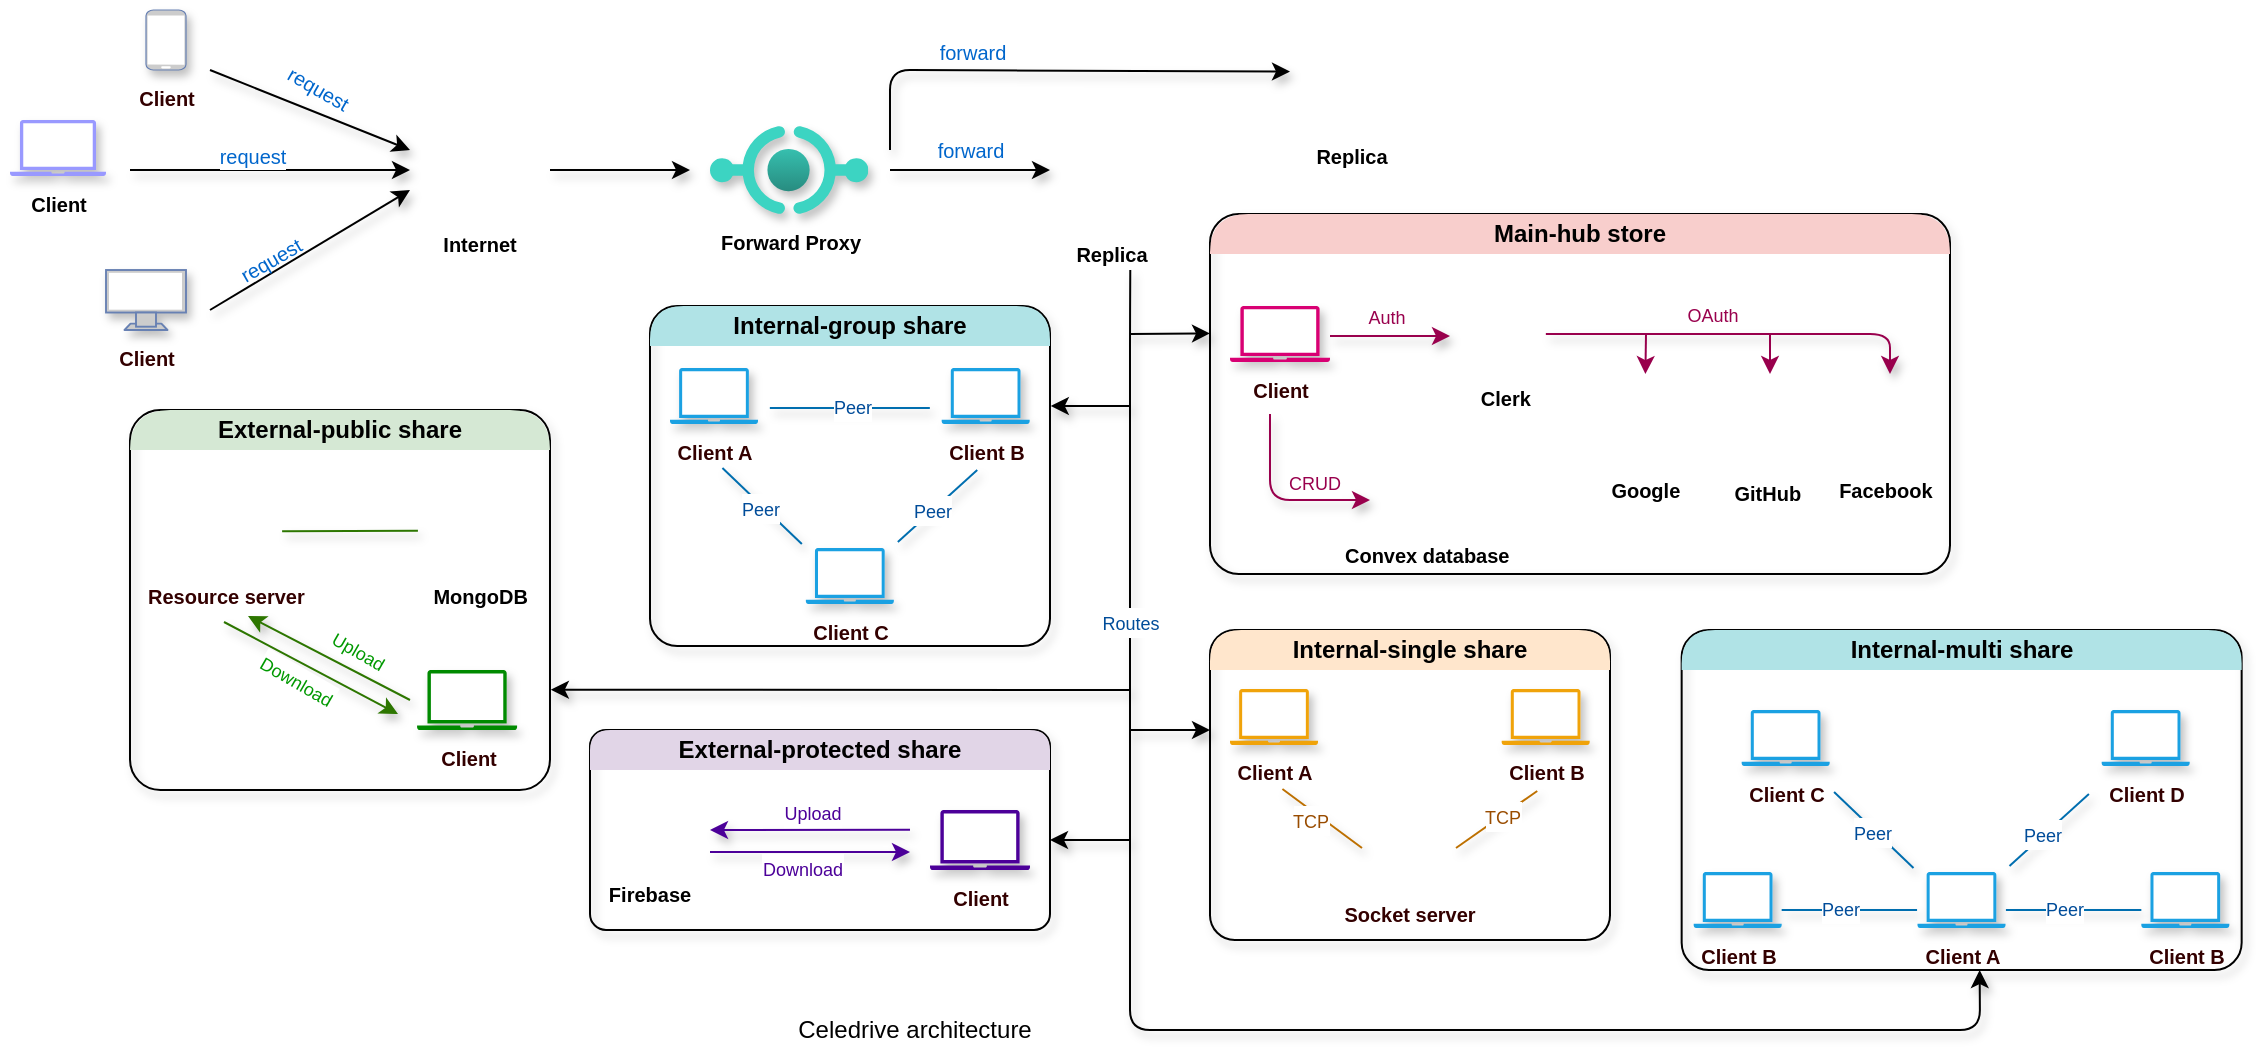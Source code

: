 <mxfile version="24.5.2" type="device">
  <diagram name="Page-1" id="r55egGYTYfPF11YwZ8IX">
    <mxGraphModel dx="1036" dy="912" grid="1" gridSize="10" guides="1" tooltips="1" connect="1" arrows="1" fold="1" page="1" pageScale="1" pageWidth="850" pageHeight="1100" math="0" shadow="0">
      <root>
        <mxCell id="0" />
        <mxCell id="1" parent="0" />
        <mxCell id="8J-j7O59oHdIaS3BFxA8-6" value="&lt;font color=&quot;#330000&quot; style=&quot;font-size: 10px;&quot;&gt;&lt;b&gt;Client&lt;/b&gt;&lt;/font&gt;" style="fontColor=#0066CC;verticalAlign=top;verticalLabelPosition=bottom;labelPosition=center;align=center;html=1;outlineConnect=0;fillColor=#CCCCCC;strokeColor=#6881B3;gradientColor=none;gradientDirection=north;strokeWidth=2;shape=mxgraph.networks.monitor;shadow=1;" parent="1" vertex="1">
          <mxGeometry x="88" y="650" width="40" height="30" as="geometry" />
        </mxCell>
        <mxCell id="8J-j7O59oHdIaS3BFxA8-7" value="" style="endArrow=classic;html=1;rounded=0;shadow=1;" parent="1" edge="1">
          <mxGeometry width="50" height="50" relative="1" as="geometry">
            <mxPoint x="100" y="600" as="sourcePoint" />
            <mxPoint x="240" y="600" as="targetPoint" />
          </mxGeometry>
        </mxCell>
        <mxCell id="8J-j7O59oHdIaS3BFxA8-24" value="&lt;font color=&quot;#0066cc&quot; style=&quot;font-size: 10px;&quot;&gt;request&lt;/font&gt;" style="edgeLabel;html=1;align=center;verticalAlign=middle;resizable=0;points=[];" parent="8J-j7O59oHdIaS3BFxA8-7" vertex="1" connectable="0">
          <mxGeometry x="-0.13" y="7" relative="1" as="geometry">
            <mxPoint as="offset" />
          </mxGeometry>
        </mxCell>
        <mxCell id="8J-j7O59oHdIaS3BFxA8-8" value="&lt;font color=&quot;#330000&quot; style=&quot;font-size: 10px;&quot;&gt;&lt;b&gt;Client&lt;/b&gt;&lt;/font&gt;" style="fontColor=#0066CC;verticalAlign=top;verticalLabelPosition=bottom;labelPosition=center;align=center;html=1;outlineConnect=0;fillColor=#CCCCCC;strokeColor=#6881B3;gradientColor=none;gradientDirection=north;strokeWidth=2;shape=mxgraph.networks.mobile;shadow=1;" parent="1" vertex="1">
          <mxGeometry x="108" y="520" width="20" height="30" as="geometry" />
        </mxCell>
        <mxCell id="8J-j7O59oHdIaS3BFxA8-9" value="" style="endArrow=classic;html=1;rounded=0;shadow=1;" parent="1" edge="1">
          <mxGeometry width="50" height="50" relative="1" as="geometry">
            <mxPoint x="140" y="550" as="sourcePoint" />
            <mxPoint x="240" y="590" as="targetPoint" />
          </mxGeometry>
        </mxCell>
        <mxCell id="8J-j7O59oHdIaS3BFxA8-22" value="&lt;font color=&quot;#0066cc&quot; style=&quot;font-size: 10px;&quot;&gt;request&lt;/font&gt;" style="edgeLabel;html=1;align=center;verticalAlign=middle;resizable=0;points=[];rotation=30;" parent="8J-j7O59oHdIaS3BFxA8-9" vertex="1" connectable="0">
          <mxGeometry x="0.018" y="5" relative="1" as="geometry">
            <mxPoint x="1" y="-7" as="offset" />
          </mxGeometry>
        </mxCell>
        <mxCell id="8J-j7O59oHdIaS3BFxA8-10" value="" style="endArrow=classic;html=1;rounded=0;shadow=1;" parent="1" edge="1">
          <mxGeometry width="50" height="50" relative="1" as="geometry">
            <mxPoint x="140" y="670" as="sourcePoint" />
            <mxPoint x="240" y="610" as="targetPoint" />
          </mxGeometry>
        </mxCell>
        <mxCell id="8J-j7O59oHdIaS3BFxA8-13" value="Internet" style="shape=image;verticalLabelPosition=bottom;labelBackgroundColor=default;verticalAlign=top;aspect=fixed;imageAspect=0;image=https://www.pngkey.com/png/full/450-4500237_internet-icon-world-wide-web-logo-png.png;fontSize=10;fontStyle=1;shadow=1;" parent="1" vertex="1">
          <mxGeometry x="250" y="575" width="50" height="50" as="geometry" />
        </mxCell>
        <mxCell id="8J-j7O59oHdIaS3BFxA8-14" value="" style="endArrow=classic;html=1;rounded=0;shadow=1;" parent="1" edge="1">
          <mxGeometry width="50" height="50" relative="1" as="geometry">
            <mxPoint x="480" y="600" as="sourcePoint" />
            <mxPoint x="560" y="600" as="targetPoint" />
          </mxGeometry>
        </mxCell>
        <mxCell id="8J-j7O59oHdIaS3BFxA8-15" value="" style="endArrow=classic;html=1;rounded=1;shadow=1;entryX=0;entryY=1;entryDx=0;entryDy=0;curved=0;" parent="1" edge="1">
          <mxGeometry width="50" height="50" relative="1" as="geometry">
            <mxPoint x="480" y="590" as="sourcePoint" />
            <mxPoint x="680" y="550.76" as="targetPoint" />
            <Array as="points">
              <mxPoint x="480" y="550" />
            </Array>
          </mxGeometry>
        </mxCell>
        <mxCell id="8J-j7O59oHdIaS3BFxA8-18" value="&lt;font color=&quot;#0066cc&quot; style=&quot;font-size: 10px;&quot;&gt;forward&lt;/font&gt;" style="edgeLabel;html=1;align=center;verticalAlign=middle;resizable=0;points=[];rotation=0;" parent="8J-j7O59oHdIaS3BFxA8-15" vertex="1" connectable="0">
          <mxGeometry x="-0.078" y="-8" relative="1" as="geometry">
            <mxPoint x="-30" y="-18" as="offset" />
          </mxGeometry>
        </mxCell>
        <mxCell id="8J-j7O59oHdIaS3BFxA8-16" value="&lt;font color=&quot;#0066cc&quot; style=&quot;font-size: 10px;&quot;&gt;forward&lt;/font&gt;" style="text;html=1;align=center;verticalAlign=middle;resizable=0;points=[];autosize=1;strokeColor=none;fillColor=none;rotation=0;shadow=1;" parent="1" vertex="1">
          <mxGeometry x="490" y="575" width="60" height="30" as="geometry" />
        </mxCell>
        <mxCell id="8J-j7O59oHdIaS3BFxA8-20" value="Replica" style="shape=image;verticalLabelPosition=bottom;labelBackgroundColor=default;verticalAlign=top;aspect=fixed;imageAspect=0;image=https://img.icons8.com/water-color/100/centralized-network.png;fontSize=10;fontStyle=1;shadow=1;" parent="1" vertex="1">
          <mxGeometry x="680" y="519" width="62" height="62" as="geometry" />
        </mxCell>
        <mxCell id="8J-j7O59oHdIaS3BFxA8-23" value="&lt;font color=&quot;#0066cc&quot; style=&quot;font-size: 10px;&quot;&gt;request&lt;/font&gt;" style="text;html=1;align=center;verticalAlign=middle;resizable=0;points=[];autosize=1;strokeColor=none;fillColor=none;rotation=-30;" parent="1" vertex="1">
          <mxGeometry x="140" y="630" width="60" height="30" as="geometry" />
        </mxCell>
        <mxCell id="8J-j7O59oHdIaS3BFxA8-25" value="&lt;font style=&quot;font-size: 10px;&quot;&gt;&lt;b&gt;Forward Proxy&lt;/b&gt;&lt;/font&gt;" style="image;aspect=fixed;html=1;points=[];align=center;fontSize=12;image=img/lib/azure2/other/API_Proxy.svg;clipPath=inset(0% 0% 0% 0%);shadow=1;" parent="1" vertex="1">
          <mxGeometry x="390" y="578" width="79.2" height="44" as="geometry" />
        </mxCell>
        <mxCell id="8J-j7O59oHdIaS3BFxA8-28" value="" style="endArrow=classic;html=1;rounded=0;shadow=1;" parent="1" edge="1">
          <mxGeometry width="50" height="50" relative="1" as="geometry">
            <mxPoint x="310" y="600" as="sourcePoint" />
            <mxPoint x="380" y="600" as="targetPoint" />
          </mxGeometry>
        </mxCell>
        <mxCell id="8J-j7O59oHdIaS3BFxA8-34" value="&lt;b&gt;&lt;font style=&quot;font-size: 10px;&quot;&gt;Client&lt;/font&gt;&lt;/b&gt;" style="sketch=0;pointerEvents=1;shadow=1;dashed=0;html=1;strokeColor=#9673a6;fillColor=#9999FF;labelPosition=center;verticalLabelPosition=bottom;verticalAlign=top;align=center;outlineConnect=0;shape=mxgraph.veeam2.laptop;rounded=1;fontFamily=Helvetica;fontSize=12;" parent="1" vertex="1">
          <mxGeometry x="40" y="575" width="48" height="28.0" as="geometry" />
        </mxCell>
        <mxCell id="8J-j7O59oHdIaS3BFxA8-55" value="Replica" style="shape=image;verticalLabelPosition=bottom;labelBackgroundColor=default;verticalAlign=top;aspect=fixed;imageAspect=0;image=https://img.icons8.com/water-color/100/centralized-network.png;fontSize=10;fontStyle=1;shadow=1;" parent="1" vertex="1">
          <mxGeometry x="560" y="568" width="62" height="62" as="geometry" />
        </mxCell>
        <mxCell id="8J-j7O59oHdIaS3BFxA8-96" value="" style="group;shadow=1;" parent="1" vertex="1" connectable="0">
          <mxGeometry x="100" y="700" width="220" height="210" as="geometry" />
        </mxCell>
        <mxCell id="8J-j7O59oHdIaS3BFxA8-97" value="" style="rounded=1;whiteSpace=wrap;html=1;strokeColor=default;align=center;verticalAlign=middle;fontFamily=Helvetica;fontSize=12;fontColor=default;fillColor=none;arcSize=8;shadow=1;" parent="8J-j7O59oHdIaS3BFxA8-96" vertex="1">
          <mxGeometry y="20" width="210" height="190" as="geometry" />
        </mxCell>
        <mxCell id="8J-j7O59oHdIaS3BFxA8-98" value="External-public share" style="swimlane;whiteSpace=wrap;html=1;rounded=1;dashed=1;strokeColor=none;align=center;verticalAlign=middle;fontFamily=Helvetica;fontSize=12;fillColor=#d5e8d4;arcSize=50;startSize=20;shadow=0;" parent="8J-j7O59oHdIaS3BFxA8-96" vertex="1">
          <mxGeometry y="20" width="210" height="40" as="geometry">
            <mxRectangle width="150" height="30" as="alternateBounds" />
          </mxGeometry>
        </mxCell>
        <mxCell id="8J-j7O59oHdIaS3BFxA8-100" value="Resource server" style="shape=image;verticalLabelPosition=bottom;labelBackgroundColor=default;verticalAlign=top;aspect=fixed;imageAspect=0;image=https://cdn.freebiesupply.com/logos/large/2x/nodejs-icon-logo-png-transparent.png;shadow=1;fontStyle=1;fontSize=10;fontColor=#330000;" parent="8J-j7O59oHdIaS3BFxA8-96" vertex="1">
          <mxGeometry x="29.998" y="60.96" width="36.375" height="40.042" as="geometry" />
        </mxCell>
        <mxCell id="8J-j7O59oHdIaS3BFxA8-120" value="MongoDB" style="shape=image;verticalLabelPosition=bottom;labelBackgroundColor=default;verticalAlign=top;aspect=fixed;imageAspect=0;image=https://logicabeans.com/wp-content/uploads/2022/08/MongoDB.png;shadow=1;fontStyle=1;fontSize=10;" parent="8J-j7O59oHdIaS3BFxA8-96" vertex="1">
          <mxGeometry x="157.08" y="60.48" width="36.46" height="40.52" as="geometry" />
        </mxCell>
        <mxCell id="8J-j7O59oHdIaS3BFxA8-102" value="" style="endArrow=none;html=1;rounded=0;fontFamily=Helvetica;fontSize=12;fontColor=default;fillColor=#60a917;strokeColor=#2D7600;shadow=1;startArrow=classic;startFill=1;" parent="8J-j7O59oHdIaS3BFxA8-96" edge="1">
          <mxGeometry width="50" height="50" relative="1" as="geometry">
            <mxPoint x="134" y="172" as="sourcePoint" />
            <mxPoint x="47" y="126" as="targetPoint" />
          </mxGeometry>
        </mxCell>
        <mxCell id="8J-j7O59oHdIaS3BFxA8-103" value="&lt;font color=&quot;#009900&quot; style=&quot;font-size: 9px;&quot;&gt;Download&lt;/font&gt;" style="edgeLabel;html=1;align=center;verticalAlign=middle;resizable=0;points=[];rounded=1;dashed=1;strokeColor=default;fontFamily=Helvetica;fontSize=12;fontColor=default;fillColor=none;rotation=30;" parent="8J-j7O59oHdIaS3BFxA8-102" vertex="1" connectable="0">
          <mxGeometry x="0.123" relative="1" as="geometry">
            <mxPoint x="-2" y="9" as="offset" />
          </mxGeometry>
        </mxCell>
        <mxCell id="8J-j7O59oHdIaS3BFxA8-101" value="&lt;font color=&quot;#330000&quot; style=&quot;font-size: 10px;&quot;&gt;&lt;b&gt;Client&lt;/b&gt;&lt;/font&gt;" style="sketch=0;pointerEvents=1;shadow=1;html=1;strokeColor=#005700;fillColor=#008a00;labelPosition=center;verticalLabelPosition=bottom;verticalAlign=top;align=center;outlineConnect=0;shape=mxgraph.veeam2.laptop;rounded=1;fontFamily=Helvetica;fontSize=12;fontColor=#ffffff;" parent="8J-j7O59oHdIaS3BFxA8-96" vertex="1">
          <mxGeometry x="143.54" y="150" width="50" height="30" as="geometry" />
        </mxCell>
        <mxCell id="8J-j7O59oHdIaS3BFxA8-123" value="" style="endArrow=classic;html=1;rounded=0;fontFamily=Helvetica;fontSize=12;fontColor=default;fillColor=#60a917;strokeColor=#2D7600;shadow=1;endFill=1;" parent="8J-j7O59oHdIaS3BFxA8-96" edge="1">
          <mxGeometry width="50" height="50" relative="1" as="geometry">
            <mxPoint x="140" y="165" as="sourcePoint" />
            <mxPoint x="59" y="123" as="targetPoint" />
          </mxGeometry>
        </mxCell>
        <mxCell id="8J-j7O59oHdIaS3BFxA8-125" value="&lt;font style=&quot;font-size: 9px;&quot; color=&quot;#009900&quot;&gt;Upload&lt;/font&gt;" style="edgeLabel;html=1;align=center;verticalAlign=middle;resizable=0;points=[];rounded=1;dashed=1;strokeColor=default;fontFamily=Helvetica;fontSize=12;fontColor=default;fillColor=none;rotation=30;" parent="8J-j7O59oHdIaS3BFxA8-123" vertex="1" connectable="0">
          <mxGeometry x="0.119" y="-5" relative="1" as="geometry">
            <mxPoint x="17" y="3" as="offset" />
          </mxGeometry>
        </mxCell>
        <mxCell id="8J-j7O59oHdIaS3BFxA8-104" value="" style="endArrow=none;html=1;rounded=0;fontFamily=Helvetica;fontSize=12;fontColor=default;fillColor=#60a917;strokeColor=#2D7600;shadow=1;" parent="8J-j7O59oHdIaS3BFxA8-96" edge="1">
          <mxGeometry width="50" height="50" relative="1" as="geometry">
            <mxPoint x="76.05" y="80.6" as="sourcePoint" />
            <mxPoint x="143.96" y="80.32" as="targetPoint" />
            <Array as="points" />
          </mxGeometry>
        </mxCell>
        <mxCell id="8J-j7O59oHdIaS3BFxA8-87" value="" style="rounded=1;whiteSpace=wrap;html=1;strokeColor=default;align=center;verticalAlign=middle;fontFamily=Helvetica;fontSize=12;fontColor=default;fillColor=none;arcSize=8;shadow=1;" parent="1" vertex="1">
          <mxGeometry x="640" y="622" width="370" height="180" as="geometry" />
        </mxCell>
        <mxCell id="8J-j7O59oHdIaS3BFxA8-88" value="Main-hub store" style="swimlane;whiteSpace=wrap;html=1;rounded=1;dashed=1;strokeColor=none;align=center;verticalAlign=middle;fontFamily=Helvetica;fontSize=12;fillColor=#f8cecc;arcSize=32;startSize=20;shadow=0;" parent="1" vertex="1">
          <mxGeometry x="640" y="622" width="370" height="40" as="geometry">
            <mxRectangle width="150" height="30" as="alternateBounds" />
          </mxGeometry>
        </mxCell>
        <mxCell id="8J-j7O59oHdIaS3BFxA8-89" value="&lt;font color=&quot;#330000&quot; style=&quot;font-size: 10px;&quot;&gt;&lt;b&gt;Client&lt;/b&gt;&lt;/font&gt;" style="sketch=0;pointerEvents=1;shadow=1;dashed=0;html=1;strokeColor=#A50040;fillColor=#d80073;labelPosition=center;verticalLabelPosition=bottom;verticalAlign=top;align=center;outlineConnect=0;shape=mxgraph.veeam2.laptop;rounded=1;fontFamily=Helvetica;fontSize=12;fontColor=#ffffff;" parent="1" vertex="1">
          <mxGeometry x="650" y="668" width="50" height="28" as="geometry" />
        </mxCell>
        <mxCell id="8J-j7O59oHdIaS3BFxA8-48" value="" style="rounded=1;whiteSpace=wrap;html=1;strokeColor=default;align=center;verticalAlign=middle;fontFamily=Helvetica;fontSize=12;fontColor=default;fillColor=none;arcSize=8;shadow=1;" parent="1" vertex="1">
          <mxGeometry x="360" y="668" width="200" height="170" as="geometry" />
        </mxCell>
        <mxCell id="8J-j7O59oHdIaS3BFxA8-49" value="Internal-group share" style="swimlane;whiteSpace=wrap;html=1;rounded=1;dashed=1;strokeColor=none;align=center;verticalAlign=middle;fontFamily=Helvetica;fontSize=12;fillColor=#b0e3e6;arcSize=28;startSize=20;shadow=0;" parent="1" vertex="1">
          <mxGeometry x="360" y="668" width="200" height="40" as="geometry" />
        </mxCell>
        <mxCell id="8J-j7O59oHdIaS3BFxA8-50" value="&lt;font color=&quot;#330000&quot; style=&quot;font-size: 10px;&quot;&gt;&lt;b&gt;Client A&lt;/b&gt;&lt;/font&gt;" style="sketch=0;pointerEvents=1;shadow=1;dashed=0;html=1;strokeColor=#006EAF;fillColor=#1ba1e2;labelPosition=center;verticalLabelPosition=bottom;verticalAlign=top;align=center;outlineConnect=0;shape=mxgraph.veeam2.laptop;rounded=1;fontFamily=Helvetica;fontSize=12;fontColor=#ffffff;" parent="1" vertex="1">
          <mxGeometry x="370" y="699" width="44" height="28.0" as="geometry" />
        </mxCell>
        <mxCell id="8J-j7O59oHdIaS3BFxA8-52" value="&lt;font color=&quot;#330000&quot; style=&quot;font-size: 10px;&quot;&gt;&lt;b style=&quot;&quot;&gt;Client B&lt;/b&gt;&lt;/font&gt;" style="sketch=0;pointerEvents=1;shadow=1;html=1;strokeColor=#006EAF;fillColor=#1ba1e2;labelPosition=center;verticalLabelPosition=bottom;verticalAlign=top;align=center;outlineConnect=0;shape=mxgraph.veeam2.laptop;rounded=1;fontFamily=Helvetica;fontSize=12;fontColor=#ffffff;" parent="1" vertex="1">
          <mxGeometry x="505.833" y="699" width="44" height="28.0" as="geometry" />
        </mxCell>
        <mxCell id="8J-j7O59oHdIaS3BFxA8-53" value="" style="endArrow=none;html=1;rounded=0;fontFamily=Helvetica;fontSize=12;fontColor=default;fillColor=#1ba1e2;strokeColor=#006EAF;shadow=1;" parent="1" edge="1">
          <mxGeometry width="50" height="50" relative="1" as="geometry">
            <mxPoint x="483.92" y="786" as="sourcePoint" />
            <mxPoint x="523.627" y="750" as="targetPoint" />
          </mxGeometry>
        </mxCell>
        <mxCell id="8J-j7O59oHdIaS3BFxA8-68" value="&lt;font color=&quot;#004c99&quot; style=&quot;font-size: 9px;&quot;&gt;Peer&lt;/font&gt;" style="edgeLabel;html=1;align=center;verticalAlign=middle;resizable=0;points=[];rounded=1;dashed=1;strokeColor=default;fontFamily=Helvetica;fontSize=12;fontColor=default;fillColor=none;" parent="8J-j7O59oHdIaS3BFxA8-53" vertex="1" connectable="0">
          <mxGeometry x="-0.137" y="1" relative="1" as="geometry">
            <mxPoint as="offset" />
          </mxGeometry>
        </mxCell>
        <mxCell id="8J-j7O59oHdIaS3BFxA8-54" value="" style="endArrow=none;html=1;rounded=0;fontFamily=Helvetica;fontSize=12;fontColor=default;fillColor=#1ba1e2;strokeColor=#006EAF;shadow=1;" parent="1" edge="1">
          <mxGeometry width="50" height="50" relative="1" as="geometry">
            <mxPoint x="435.92" y="787" as="sourcePoint" />
            <mxPoint x="396.21" y="749" as="targetPoint" />
          </mxGeometry>
        </mxCell>
        <mxCell id="8J-j7O59oHdIaS3BFxA8-67" value="&lt;font color=&quot;#004c99&quot; style=&quot;font-size: 9px;&quot;&gt;Peer&lt;/font&gt;" style="edgeLabel;html=1;align=center;verticalAlign=middle;resizable=0;points=[];rounded=1;dashed=1;strokeColor=default;fontFamily=Helvetica;fontSize=12;fontColor=default;fillColor=none;" parent="8J-j7O59oHdIaS3BFxA8-54" vertex="1" connectable="0">
          <mxGeometry x="0.023" y="1" relative="1" as="geometry">
            <mxPoint as="offset" />
          </mxGeometry>
        </mxCell>
        <mxCell id="8J-j7O59oHdIaS3BFxA8-61" value="&lt;font color=&quot;#330000&quot; style=&quot;font-size: 10px;&quot;&gt;&lt;b&gt;Client C&lt;/b&gt;&lt;/font&gt;" style="sketch=0;pointerEvents=1;shadow=1;dashed=0;html=1;strokeColor=#006EAF;fillColor=#1ba1e2;labelPosition=center;verticalLabelPosition=bottom;verticalAlign=top;align=center;outlineConnect=0;shape=mxgraph.veeam2.laptop;rounded=1;fontFamily=Helvetica;fontSize=12;fontColor=#ffffff;" parent="1" vertex="1">
          <mxGeometry x="437.92" y="789" width="44" height="28.0" as="geometry" />
        </mxCell>
        <mxCell id="8J-j7O59oHdIaS3BFxA8-62" value="" style="endArrow=none;html=1;rounded=0;fontFamily=Helvetica;fontSize=12;fontColor=default;fillColor=#1ba1e2;strokeColor=#006EAF;shadow=1;" parent="1" edge="1">
          <mxGeometry width="50" height="50" relative="1" as="geometry">
            <mxPoint x="499.92" y="719" as="sourcePoint" />
            <mxPoint x="419.92" y="719" as="targetPoint" />
          </mxGeometry>
        </mxCell>
        <mxCell id="8J-j7O59oHdIaS3BFxA8-69" value="" style="edgeLabel;html=1;align=center;verticalAlign=middle;resizable=0;points=[];rounded=1;dashed=1;strokeColor=default;fontFamily=Helvetica;fontSize=12;fontColor=default;fillColor=none;" parent="8J-j7O59oHdIaS3BFxA8-62" vertex="1" connectable="0">
          <mxGeometry x="-0.011" y="-1" relative="1" as="geometry">
            <mxPoint as="offset" />
          </mxGeometry>
        </mxCell>
        <mxCell id="8J-j7O59oHdIaS3BFxA8-70" value="&lt;font color=&quot;#004c99&quot; style=&quot;font-size: 9px;&quot;&gt;Peer&lt;/font&gt;" style="edgeLabel;html=1;align=center;verticalAlign=middle;resizable=0;points=[];rounded=1;dashed=1;strokeColor=default;fontFamily=Helvetica;fontSize=12;fontColor=default;fillColor=none;" parent="8J-j7O59oHdIaS3BFxA8-62" vertex="1" connectable="0">
          <mxGeometry x="-0.063" y="-1" relative="1" as="geometry">
            <mxPoint x="-2" as="offset" />
          </mxGeometry>
        </mxCell>
        <mxCell id="8J-j7O59oHdIaS3BFxA8-165" value="" style="edgeLabel;html=1;align=center;verticalAlign=middle;resizable=0;points=[];rounded=1;dashed=1;strokeColor=default;fontFamily=Helvetica;fontSize=12;fontColor=default;fillColor=none;" parent="8J-j7O59oHdIaS3BFxA8-62" vertex="1" connectable="0">
          <mxGeometry x="0.055" y="-1" relative="1" as="geometry">
            <mxPoint as="offset" />
          </mxGeometry>
        </mxCell>
        <mxCell id="8J-j7O59oHdIaS3BFxA8-139" value="" style="endArrow=classic;html=1;rounded=1;fontFamily=Helvetica;fontSize=12;fontColor=default;curved=0;shadow=1;entryX=0.5;entryY=1;entryDx=0;entryDy=0;" parent="1" edge="1">
          <mxGeometry width="50" height="50" relative="1" as="geometry">
            <mxPoint x="600.14" y="650" as="sourcePoint" />
            <mxPoint x="1024.83" y="1000" as="targetPoint" />
            <Array as="points">
              <mxPoint x="600" y="680" />
              <mxPoint x="600" y="1030" />
              <mxPoint x="1025" y="1030" />
            </Array>
          </mxGeometry>
        </mxCell>
        <mxCell id="8J-j7O59oHdIaS3BFxA8-142" value="&lt;font color=&quot;#004c99&quot; style=&quot;font-size: 9px;&quot;&gt;Routes&lt;/font&gt;" style="edgeLabel;html=1;align=center;verticalAlign=middle;resizable=0;points=[];rounded=1;dashed=1;strokeColor=default;fontFamily=Helvetica;fontSize=12;fontColor=default;fillColor=none;" parent="8J-j7O59oHdIaS3BFxA8-139" vertex="1" connectable="0">
          <mxGeometry x="-0.202" y="-5" relative="1" as="geometry">
            <mxPoint x="5" y="-157" as="offset" />
          </mxGeometry>
        </mxCell>
        <mxCell id="8J-j7O59oHdIaS3BFxA8-127" value="" style="rounded=1;whiteSpace=wrap;html=1;strokeColor=default;align=center;verticalAlign=middle;fontFamily=Helvetica;fontSize=12;fontColor=default;fillColor=none;arcSize=8;shadow=1;" parent="1" vertex="1">
          <mxGeometry x="330" y="880" width="230" height="100" as="geometry" />
        </mxCell>
        <mxCell id="8J-j7O59oHdIaS3BFxA8-128" value="External-protected share" style="swimlane;whiteSpace=wrap;html=1;rounded=1;dashed=1;strokeColor=none;align=center;verticalAlign=middle;fontFamily=Helvetica;fontSize=12;fillColor=#e1d5e7;arcSize=17;startSize=20;shadow=0;" parent="1" vertex="1">
          <mxGeometry x="330" y="880" width="230" height="40" as="geometry">
            <mxRectangle width="150" height="30" as="alternateBounds" />
          </mxGeometry>
        </mxCell>
        <mxCell id="8J-j7O59oHdIaS3BFxA8-131" value="" style="endArrow=classic;html=1;rounded=0;fontFamily=Helvetica;fontSize=12;fontColor=default;fillColor=#60a917;strokeColor=#4C0099;shadow=1;startArrow=none;startFill=0;endFill=1;" parent="1" edge="1">
          <mxGeometry width="50" height="50" relative="1" as="geometry">
            <mxPoint x="490" y="929.82" as="sourcePoint" />
            <mxPoint x="390" y="930" as="targetPoint" />
          </mxGeometry>
        </mxCell>
        <mxCell id="8J-j7O59oHdIaS3BFxA8-132" value="&lt;font color=&quot;#4c0099&quot; style=&quot;font-size: 9px;&quot;&gt;Upload&lt;/font&gt;" style="edgeLabel;html=1;align=center;verticalAlign=middle;resizable=0;points=[];rounded=1;dashed=1;strokeColor=default;fontFamily=Helvetica;fontSize=12;fontColor=default;fillColor=none;rotation=0;" parent="8J-j7O59oHdIaS3BFxA8-131" vertex="1" connectable="0">
          <mxGeometry x="0.123" relative="1" as="geometry">
            <mxPoint x="7" y="-9" as="offset" />
          </mxGeometry>
        </mxCell>
        <mxCell id="8J-j7O59oHdIaS3BFxA8-134" value="" style="endArrow=none;html=1;rounded=0;fontFamily=Helvetica;fontSize=12;fontColor=default;fillColor=#60a917;strokeColor=#4C0099;shadow=1;endFill=0;startArrow=classic;startFill=1;" parent="1" edge="1">
          <mxGeometry width="50" height="50" relative="1" as="geometry">
            <mxPoint x="490" y="941" as="sourcePoint" />
            <mxPoint x="390" y="941" as="targetPoint" />
          </mxGeometry>
        </mxCell>
        <mxCell id="8J-j7O59oHdIaS3BFxA8-135" value="&lt;font color=&quot;#4c0099&quot; style=&quot;font-size: 9px;&quot;&gt;Download&lt;/font&gt;" style="edgeLabel;html=1;align=center;verticalAlign=middle;resizable=0;points=[];rounded=1;dashed=1;strokeColor=default;fontFamily=Helvetica;fontSize=12;fontColor=default;fillColor=none;rotation=0;" parent="8J-j7O59oHdIaS3BFxA8-134" vertex="1" connectable="0">
          <mxGeometry x="0.119" y="-5" relative="1" as="geometry">
            <mxPoint x="2" y="13" as="offset" />
          </mxGeometry>
        </mxCell>
        <mxCell id="8J-j7O59oHdIaS3BFxA8-138" value="Firebase" style="shape=image;verticalLabelPosition=bottom;labelBackgroundColor=default;verticalAlign=top;aspect=fixed;imageAspect=0;image=https://assets-global.website-files.com/631ec5866e474e5b101f6a41/6596996b5c4dca1a76a21e8a_Firebase.png;fontStyle=1;fontSize=10;shadow=1;" parent="1" vertex="1">
          <mxGeometry x="340" y="910" width="40" height="40" as="geometry" />
        </mxCell>
        <mxCell id="8J-j7O59oHdIaS3BFxA8-130" value="&lt;font color=&quot;#330000&quot; style=&quot;font-size: 10px;&quot;&gt;&lt;b&gt;Client&lt;/b&gt;&lt;/font&gt;" style="sketch=0;pointerEvents=1;shadow=1;html=1;strokeColor=none;fillColor=#4C0099;labelPosition=center;verticalLabelPosition=bottom;verticalAlign=top;align=center;outlineConnect=0;shape=mxgraph.veeam2.laptop;rounded=1;fontFamily=Helvetica;fontSize=12;fontColor=#ffffff;" parent="1" vertex="1">
          <mxGeometry x="500" y="920" width="50" height="30" as="geometry" />
        </mxCell>
        <mxCell id="8J-j7O59oHdIaS3BFxA8-141" value="" style="endArrow=classic;html=1;rounded=0;fontFamily=Helvetica;fontSize=12;fontColor=default;shadow=1;entryX=1.002;entryY=0.736;entryDx=0;entryDy=0;entryPerimeter=0;" parent="1" edge="1" target="8J-j7O59oHdIaS3BFxA8-97">
          <mxGeometry width="50" height="50" relative="1" as="geometry">
            <mxPoint x="600" y="860" as="sourcePoint" />
            <mxPoint x="279" y="860" as="targetPoint" />
          </mxGeometry>
        </mxCell>
        <mxCell id="8J-j7O59oHdIaS3BFxA8-33" value="" style="rounded=1;whiteSpace=wrap;html=1;strokeColor=default;align=center;verticalAlign=middle;fontFamily=Helvetica;fontSize=12;fontColor=default;fillColor=none;arcSize=8;shadow=1;" parent="1" vertex="1">
          <mxGeometry x="640" y="830" width="200" height="155" as="geometry" />
        </mxCell>
        <mxCell id="8J-j7O59oHdIaS3BFxA8-43" value="Internal-single share" style="swimlane;whiteSpace=wrap;html=1;rounded=1;dashed=1;strokeColor=none;align=center;verticalAlign=middle;fontFamily=Helvetica;fontSize=12;fillColor=#ffe6cc;arcSize=26;startSize=20;shadow=0;" parent="1" vertex="1">
          <mxGeometry x="640" y="830" width="200" height="40" as="geometry">
            <mxRectangle width="150" height="30" as="alternateBounds" />
          </mxGeometry>
        </mxCell>
        <mxCell id="8J-j7O59oHdIaS3BFxA8-40" value="&lt;font color=&quot;#330000&quot; style=&quot;font-size: 10px;&quot;&gt;&lt;b&gt;Client A&lt;/b&gt;&lt;/font&gt;" style="sketch=0;pointerEvents=1;shadow=1;dashed=0;html=1;strokeColor=#BD7000;fillColor=#f0a30a;labelPosition=center;verticalLabelPosition=bottom;verticalAlign=top;align=center;outlineConnect=0;shape=mxgraph.veeam2.laptop;rounded=1;fontFamily=Helvetica;fontSize=12;fontColor=#000000;" parent="1" vertex="1">
          <mxGeometry x="650" y="859.48" width="44" height="28.0" as="geometry" />
        </mxCell>
        <mxCell id="8J-j7O59oHdIaS3BFxA8-42" value="Socket server" style="shape=image;verticalLabelPosition=bottom;labelBackgroundColor=default;verticalAlign=top;aspect=fixed;imageAspect=0;image=https://cdn.freebiesupply.com/logos/large/2x/nodejs-icon-logo-png-transparent.png;shadow=1;fontStyle=1;fontSize=10;fontColor=#330000;imageBackground=none;" parent="1" vertex="1">
          <mxGeometry x="721.808" y="920" width="36.375" height="40.042" as="geometry" />
        </mxCell>
        <mxCell id="8J-j7O59oHdIaS3BFxA8-39" value="&lt;font color=&quot;#330000&quot; style=&quot;font-size: 10px;&quot;&gt;&lt;b&gt;Client B&lt;/b&gt;&lt;/font&gt;" style="sketch=0;pointerEvents=1;shadow=1;html=1;strokeColor=#BD7000;fillColor=#f0a30a;labelPosition=center;verticalLabelPosition=bottom;verticalAlign=top;align=center;outlineConnect=0;shape=mxgraph.veeam2.laptop;rounded=1;fontFamily=Helvetica;fontSize=12;fontColor=#000000;" parent="1" vertex="1">
          <mxGeometry x="785.833" y="859.48" width="44" height="28.0" as="geometry" />
        </mxCell>
        <mxCell id="8J-j7O59oHdIaS3BFxA8-45" value="" style="endArrow=none;html=1;rounded=0;fontFamily=Helvetica;fontSize=12;fontColor=default;fillColor=#f0a30a;strokeColor=#BD7000;shadow=1;" parent="1" edge="1">
          <mxGeometry width="50" height="50" relative="1" as="geometry">
            <mxPoint x="763" y="939" as="sourcePoint" />
            <mxPoint x="803.627" y="910.48" as="targetPoint" />
          </mxGeometry>
        </mxCell>
        <mxCell id="8J-j7O59oHdIaS3BFxA8-63" value="&lt;font color=&quot;#994c00&quot; style=&quot;font-size: 9px;&quot;&gt;TCP&lt;/font&gt;" style="edgeLabel;html=1;align=center;verticalAlign=middle;resizable=0;points=[];rounded=1;dashed=1;strokeColor=default;fontFamily=Helvetica;fontSize=12;fontColor=default;fillColor=none;" parent="8J-j7O59oHdIaS3BFxA8-45" vertex="1" connectable="0">
          <mxGeometry x="0.123" relative="1" as="geometry">
            <mxPoint as="offset" />
          </mxGeometry>
        </mxCell>
        <mxCell id="8J-j7O59oHdIaS3BFxA8-46" value="" style="endArrow=none;html=1;rounded=0;fontFamily=Helvetica;fontSize=12;fontColor=default;fillColor=#f0a30a;strokeColor=#BD7000;shadow=1;" parent="1" edge="1">
          <mxGeometry width="50" height="50" relative="1" as="geometry">
            <mxPoint x="716" y="939" as="sourcePoint" />
            <mxPoint x="676.21" y="909.48" as="targetPoint" />
          </mxGeometry>
        </mxCell>
        <mxCell id="8J-j7O59oHdIaS3BFxA8-66" value="&lt;font color=&quot;#994c00&quot; style=&quot;font-size: 9px;&quot;&gt;TCP&lt;/font&gt;" style="edgeLabel;html=1;align=center;verticalAlign=middle;resizable=0;points=[];rounded=1;dashed=1;strokeColor=default;fontFamily=Helvetica;fontSize=12;fontColor=default;fillColor=none;" parent="8J-j7O59oHdIaS3BFxA8-46" vertex="1" connectable="0">
          <mxGeometry x="-0.115" y="-1" relative="1" as="geometry">
            <mxPoint x="-9" as="offset" />
          </mxGeometry>
        </mxCell>
        <mxCell id="8J-j7O59oHdIaS3BFxA8-144" value="Convex database" style="shape=image;verticalLabelPosition=bottom;labelBackgroundColor=default;verticalAlign=top;aspect=fixed;imageAspect=0;image=https://cdn.sanity.io/images/o0o2tn5x/production/285d09c87a0afb46b81044a49932f14539eb4778-400x400.png;fontStyle=1;fontSize=10;shadow=1;" parent="1" vertex="1">
          <mxGeometry x="729.32" y="742" width="38.6" height="38.6" as="geometry" />
        </mxCell>
        <mxCell id="8J-j7O59oHdIaS3BFxA8-149" value="" style="endArrow=classic;html=1;rounded=1;fontFamily=Helvetica;fontSize=12;fontColor=default;strokeColor=#99004D;curved=0;shadow=1;" parent="1" edge="1">
          <mxGeometry width="50" height="50" relative="1" as="geometry">
            <mxPoint x="700" y="683" as="sourcePoint" />
            <mxPoint x="760" y="683" as="targetPoint" />
            <Array as="points">
              <mxPoint x="700.11" y="683" />
            </Array>
          </mxGeometry>
        </mxCell>
        <mxCell id="8J-j7O59oHdIaS3BFxA8-150" value="&lt;font color=&quot;#99004d&quot; style=&quot;font-size: 9px;&quot;&gt;Auth&lt;/font&gt;" style="edgeLabel;html=1;align=center;verticalAlign=middle;resizable=0;points=[];rounded=1;dashed=1;strokeColor=default;fontFamily=Helvetica;fontSize=12;fontColor=default;fillColor=none;" parent="8J-j7O59oHdIaS3BFxA8-149" vertex="1" connectable="0">
          <mxGeometry x="-0.263" relative="1" as="geometry">
            <mxPoint x="6" y="-10" as="offset" />
          </mxGeometry>
        </mxCell>
        <mxCell id="8J-j7O59oHdIaS3BFxA8-151" value="Clerk" style="shape=image;verticalLabelPosition=bottom;labelBackgroundColor=default;verticalAlign=top;aspect=fixed;imageAspect=0;image=https://cdn.sanity.io/images/o0o2tn5x/production/2399b991025c365aafaa6fca85d91deac801e654-1046x1046.png;shadow=1;fontStyle=1;fontSize=10;" parent="1" vertex="1">
          <mxGeometry x="767.92" y="662" width="40" height="40" as="geometry" />
        </mxCell>
        <mxCell id="8J-j7O59oHdIaS3BFxA8-152" value="" style="endArrow=classic;html=1;rounded=1;fontFamily=Helvetica;fontSize=12;fontColor=default;strokeColor=#99004D;curved=0;shadow=1;" parent="1" edge="1">
          <mxGeometry width="50" height="50" relative="1" as="geometry">
            <mxPoint x="670" y="722" as="sourcePoint" />
            <mxPoint x="720" y="765" as="targetPoint" />
            <Array as="points">
              <mxPoint x="670" y="765" />
            </Array>
          </mxGeometry>
        </mxCell>
        <mxCell id="8J-j7O59oHdIaS3BFxA8-153" value="&lt;font color=&quot;#99004d&quot; style=&quot;font-size: 9px;&quot;&gt;CRUD&lt;/font&gt;" style="edgeLabel;html=1;align=center;verticalAlign=middle;resizable=0;points=[];rounded=1;dashed=1;strokeColor=default;fontFamily=Helvetica;fontSize=12;fontColor=default;fillColor=none;" parent="8J-j7O59oHdIaS3BFxA8-152" vertex="1" connectable="0">
          <mxGeometry x="0.393" y="-1" relative="1" as="geometry">
            <mxPoint y="-10" as="offset" />
          </mxGeometry>
        </mxCell>
        <mxCell id="8J-j7O59oHdIaS3BFxA8-154" value="" style="endArrow=classic;html=1;rounded=1;fontFamily=Helvetica;fontSize=12;fontColor=default;curved=0;strokeColor=#99004D;shadow=1;" parent="1" edge="1">
          <mxGeometry width="50" height="50" relative="1" as="geometry">
            <mxPoint x="807.92" y="682" as="sourcePoint" />
            <mxPoint x="980" y="702" as="targetPoint" />
            <Array as="points">
              <mxPoint x="980" y="682" />
            </Array>
          </mxGeometry>
        </mxCell>
        <mxCell id="8J-j7O59oHdIaS3BFxA8-155" value="&lt;font color=&quot;#99004d&quot; style=&quot;font-size: 9px;&quot;&gt;OAuth&lt;/font&gt;" style="edgeLabel;html=1;align=center;verticalAlign=middle;resizable=0;points=[];rounded=1;dashed=1;strokeColor=default;fontFamily=Helvetica;fontSize=12;fontColor=default;fillColor=none;" parent="8J-j7O59oHdIaS3BFxA8-154" vertex="1" connectable="0">
          <mxGeometry x="-0.174" relative="1" as="geometry">
            <mxPoint x="3" y="-10" as="offset" />
          </mxGeometry>
        </mxCell>
        <mxCell id="8J-j7O59oHdIaS3BFxA8-156" value="GitHub" style="shape=image;verticalLabelPosition=bottom;labelBackgroundColor=default;verticalAlign=top;aspect=fixed;imageAspect=0;image=https://pngimg.com/uploads/github/github_PNG40.png;clipPath=inset(5.33% 11.33% 13.33% 5.67%);shadow=1;fontSize=10;fontStyle=1" parent="1" vertex="1">
          <mxGeometry x="900" y="712.21" width="37.84" height="37.08" as="geometry" />
        </mxCell>
        <mxCell id="8J-j7O59oHdIaS3BFxA8-157" value="Google" style="shape=image;verticalLabelPosition=bottom;labelBackgroundColor=default;verticalAlign=top;aspect=fixed;imageAspect=0;image=https://static-00.iconduck.com/assets.00/google-icon-2048x2048-czn3g8x8.png;shadow=1;fontStyle=1;fontSize=10;" parent="1" vertex="1">
          <mxGeometry x="840" y="712" width="35.83" height="35.83" as="geometry" />
        </mxCell>
        <mxCell id="8J-j7O59oHdIaS3BFxA8-158" value="Facebook" style="shape=image;verticalLabelPosition=bottom;labelBackgroundColor=default;verticalAlign=top;aspect=fixed;imageAspect=0;image=https://1.bp.blogspot.com/-S8HTBQqmfcs/XN0ACIRD9PI/AAAAAAAAAlo/FLhccuLdMfIFLhocRjWqsr9cVGdTN_8sgCPcBGAYYCw/s1600/f_logo_RGB-Blue_1024.png;shadow=1;fontStyle=1;fontSize=10;" parent="1" vertex="1">
          <mxGeometry x="960" y="712" width="35.83" height="35.83" as="geometry" />
        </mxCell>
        <mxCell id="8J-j7O59oHdIaS3BFxA8-159" value="" style="endArrow=classic;html=1;rounded=0;fontFamily=Helvetica;fontSize=12;fontColor=default;strokeColor=#99004D;" parent="1" edge="1">
          <mxGeometry width="50" height="50" relative="1" as="geometry">
            <mxPoint x="920" y="682" as="sourcePoint" />
            <mxPoint x="920" y="702" as="targetPoint" />
          </mxGeometry>
        </mxCell>
        <mxCell id="8J-j7O59oHdIaS3BFxA8-160" value="" style="endArrow=classic;html=1;rounded=0;fontFamily=Helvetica;fontSize=12;fontColor=default;strokeColor=#99004D;" parent="1" edge="1">
          <mxGeometry width="50" height="50" relative="1" as="geometry">
            <mxPoint x="858" y="682" as="sourcePoint" />
            <mxPoint x="857.71" y="702" as="targetPoint" />
          </mxGeometry>
        </mxCell>
        <mxCell id="8J-j7O59oHdIaS3BFxA8-143" value="" style="endArrow=classic;html=1;rounded=0;fontFamily=Helvetica;fontSize=12;fontColor=default;shadow=1;entryX=1.002;entryY=0.294;entryDx=0;entryDy=0;entryPerimeter=0;" parent="1" target="8J-j7O59oHdIaS3BFxA8-48" edge="1">
          <mxGeometry width="50" height="50" relative="1" as="geometry">
            <mxPoint x="600" y="718" as="sourcePoint" />
            <mxPoint x="520" y="710" as="targetPoint" />
          </mxGeometry>
        </mxCell>
        <mxCell id="8J-j7O59oHdIaS3BFxA8-162" value="" style="endArrow=classic;html=1;rounded=0;fontFamily=Helvetica;fontSize=12;fontColor=default;shadow=1;" parent="1" edge="1">
          <mxGeometry width="50" height="50" relative="1" as="geometry">
            <mxPoint x="600" y="880" as="sourcePoint" />
            <mxPoint x="640" y="880" as="targetPoint" />
          </mxGeometry>
        </mxCell>
        <mxCell id="8J-j7O59oHdIaS3BFxA8-163" value="" style="endArrow=classic;html=1;rounded=0;fontFamily=Helvetica;fontSize=12;fontColor=default;shadow=1;" parent="1" edge="1">
          <mxGeometry width="50" height="50" relative="1" as="geometry">
            <mxPoint x="600" y="682" as="sourcePoint" />
            <mxPoint x="640" y="681.7" as="targetPoint" />
          </mxGeometry>
        </mxCell>
        <mxCell id="8J-j7O59oHdIaS3BFxA8-164" value="Celedrive architecture" style="text;html=1;align=center;verticalAlign=middle;whiteSpace=wrap;rounded=0;fontFamily=Helvetica;fontSize=12;fontColor=default;" parent="1" vertex="1">
          <mxGeometry x="400" y="1020" width="185" height="20" as="geometry" />
        </mxCell>
        <mxCell id="telqNoBoOGxRs4lCMXB8-1" value="" style="rounded=1;whiteSpace=wrap;html=1;strokeColor=default;align=center;verticalAlign=middle;fontFamily=Helvetica;fontSize=12;fontColor=default;fillColor=none;arcSize=8;shadow=1;" vertex="1" parent="1">
          <mxGeometry x="875.83" y="830" width="280" height="170" as="geometry" />
        </mxCell>
        <mxCell id="telqNoBoOGxRs4lCMXB8-2" value="Internal-multi share" style="swimlane;whiteSpace=wrap;html=1;rounded=1;dashed=1;strokeColor=none;align=center;verticalAlign=middle;fontFamily=Helvetica;fontSize=12;fillColor=#b0e3e6;arcSize=28;startSize=20;shadow=0;" vertex="1" parent="1">
          <mxGeometry x="875.83" y="830" width="280" height="40" as="geometry" />
        </mxCell>
        <mxCell id="telqNoBoOGxRs4lCMXB8-3" value="&lt;font color=&quot;#330000&quot; style=&quot;font-size: 10px;&quot;&gt;&lt;b&gt;Client C&lt;/b&gt;&lt;/font&gt;" style="sketch=0;pointerEvents=1;shadow=1;dashed=0;html=1;strokeColor=#006EAF;fillColor=#1ba1e2;labelPosition=center;verticalLabelPosition=bottom;verticalAlign=top;align=center;outlineConnect=0;shape=mxgraph.veeam2.laptop;rounded=1;fontFamily=Helvetica;fontSize=12;fontColor=#ffffff;" vertex="1" parent="1">
          <mxGeometry x="905.83" y="870" width="44" height="28.0" as="geometry" />
        </mxCell>
        <mxCell id="telqNoBoOGxRs4lCMXB8-4" value="&lt;font color=&quot;#330000&quot; style=&quot;font-size: 10px;&quot;&gt;&lt;b style=&quot;&quot;&gt;Client D&lt;/b&gt;&lt;/font&gt;" style="sketch=0;pointerEvents=1;shadow=1;html=1;strokeColor=#006EAF;fillColor=#1ba1e2;labelPosition=center;verticalLabelPosition=bottom;verticalAlign=top;align=center;outlineConnect=0;shape=mxgraph.veeam2.laptop;rounded=1;fontFamily=Helvetica;fontSize=12;fontColor=#ffffff;" vertex="1" parent="1">
          <mxGeometry x="1085.833" y="870" width="44" height="28.0" as="geometry" />
        </mxCell>
        <mxCell id="telqNoBoOGxRs4lCMXB8-5" value="" style="endArrow=none;html=1;rounded=0;fontFamily=Helvetica;fontSize=12;fontColor=default;fillColor=#1ba1e2;strokeColor=#006EAF;shadow=1;" edge="1" parent="1">
          <mxGeometry width="50" height="50" relative="1" as="geometry">
            <mxPoint x="1039.75" y="948" as="sourcePoint" />
            <mxPoint x="1079.457" y="912" as="targetPoint" />
          </mxGeometry>
        </mxCell>
        <mxCell id="telqNoBoOGxRs4lCMXB8-6" value="&lt;font color=&quot;#004c99&quot; style=&quot;font-size: 9px;&quot;&gt;Peer&lt;/font&gt;" style="edgeLabel;html=1;align=center;verticalAlign=middle;resizable=0;points=[];rounded=1;dashed=1;strokeColor=default;fontFamily=Helvetica;fontSize=12;fontColor=default;fillColor=none;" vertex="1" connectable="0" parent="telqNoBoOGxRs4lCMXB8-5">
          <mxGeometry x="-0.137" y="1" relative="1" as="geometry">
            <mxPoint as="offset" />
          </mxGeometry>
        </mxCell>
        <mxCell id="telqNoBoOGxRs4lCMXB8-7" value="" style="endArrow=none;html=1;rounded=0;fontFamily=Helvetica;fontSize=12;fontColor=default;fillColor=#1ba1e2;strokeColor=#006EAF;shadow=1;" edge="1" parent="1">
          <mxGeometry width="50" height="50" relative="1" as="geometry">
            <mxPoint x="991.75" y="949" as="sourcePoint" />
            <mxPoint x="952.04" y="911" as="targetPoint" />
          </mxGeometry>
        </mxCell>
        <mxCell id="telqNoBoOGxRs4lCMXB8-8" value="&lt;font color=&quot;#004c99&quot; style=&quot;font-size: 9px;&quot;&gt;Peer&lt;/font&gt;" style="edgeLabel;html=1;align=center;verticalAlign=middle;resizable=0;points=[];rounded=1;dashed=1;strokeColor=default;fontFamily=Helvetica;fontSize=12;fontColor=default;fillColor=none;" vertex="1" connectable="0" parent="telqNoBoOGxRs4lCMXB8-7">
          <mxGeometry x="0.023" y="1" relative="1" as="geometry">
            <mxPoint as="offset" />
          </mxGeometry>
        </mxCell>
        <mxCell id="telqNoBoOGxRs4lCMXB8-9" value="&lt;font color=&quot;#330000&quot; style=&quot;font-size: 10px;&quot;&gt;&lt;b&gt;Client A&lt;/b&gt;&lt;/font&gt;" style="sketch=0;pointerEvents=1;shadow=1;dashed=0;html=1;strokeColor=#006EAF;fillColor=#1ba1e2;labelPosition=center;verticalLabelPosition=bottom;verticalAlign=top;align=center;outlineConnect=0;shape=mxgraph.veeam2.laptop;rounded=1;fontFamily=Helvetica;fontSize=12;fontColor=#ffffff;" vertex="1" parent="1">
          <mxGeometry x="993.75" y="951" width="44" height="28.0" as="geometry" />
        </mxCell>
        <mxCell id="telqNoBoOGxRs4lCMXB8-15" value="&lt;font color=&quot;#330000&quot; style=&quot;font-size: 10px;&quot;&gt;&lt;b style=&quot;&quot;&gt;Client B&lt;/b&gt;&lt;/font&gt;" style="sketch=0;pointerEvents=1;shadow=1;html=1;strokeColor=#006EAF;fillColor=#1ba1e2;labelPosition=center;verticalLabelPosition=bottom;verticalAlign=top;align=center;outlineConnect=0;shape=mxgraph.veeam2.laptop;rounded=1;fontFamily=Helvetica;fontSize=12;fontColor=#ffffff;" vertex="1" parent="1">
          <mxGeometry x="881.833" y="951" width="44" height="28.0" as="geometry" />
        </mxCell>
        <mxCell id="telqNoBoOGxRs4lCMXB8-16" value="" style="endArrow=none;html=1;rounded=0;fontFamily=Helvetica;fontSize=12;fontColor=default;fillColor=#1ba1e2;strokeColor=#006EAF;shadow=1;" edge="1" parent="1">
          <mxGeometry width="50" height="50" relative="1" as="geometry">
            <mxPoint x="925.83" y="970" as="sourcePoint" />
            <mxPoint x="993.537" y="970" as="targetPoint" />
          </mxGeometry>
        </mxCell>
        <mxCell id="telqNoBoOGxRs4lCMXB8-17" value="&lt;font color=&quot;#004c99&quot; style=&quot;font-size: 9px;&quot;&gt;Peer&lt;/font&gt;" style="edgeLabel;html=1;align=center;verticalAlign=middle;resizable=0;points=[];rounded=1;dashed=1;strokeColor=default;fontFamily=Helvetica;fontSize=12;fontColor=default;fillColor=none;" vertex="1" connectable="0" parent="telqNoBoOGxRs4lCMXB8-16">
          <mxGeometry x="-0.137" y="1" relative="1" as="geometry">
            <mxPoint as="offset" />
          </mxGeometry>
        </mxCell>
        <mxCell id="telqNoBoOGxRs4lCMXB8-18" value="&lt;font color=&quot;#330000&quot; style=&quot;font-size: 10px;&quot;&gt;&lt;b style=&quot;&quot;&gt;Client B&lt;/b&gt;&lt;/font&gt;" style="sketch=0;pointerEvents=1;shadow=1;html=1;strokeColor=#006EAF;fillColor=#1ba1e2;labelPosition=center;verticalLabelPosition=bottom;verticalAlign=top;align=center;outlineConnect=0;shape=mxgraph.veeam2.laptop;rounded=1;fontFamily=Helvetica;fontSize=12;fontColor=#ffffff;" vertex="1" parent="1">
          <mxGeometry x="1105.663" y="951" width="44" height="28.0" as="geometry" />
        </mxCell>
        <mxCell id="telqNoBoOGxRs4lCMXB8-19" value="" style="endArrow=none;html=1;rounded=0;fontFamily=Helvetica;fontSize=12;fontColor=default;fillColor=#1ba1e2;strokeColor=#006EAF;shadow=1;" edge="1" parent="1">
          <mxGeometry width="50" height="50" relative="1" as="geometry">
            <mxPoint x="1037.96" y="970" as="sourcePoint" />
            <mxPoint x="1105.667" y="970" as="targetPoint" />
          </mxGeometry>
        </mxCell>
        <mxCell id="telqNoBoOGxRs4lCMXB8-20" value="&lt;font color=&quot;#004c99&quot; style=&quot;font-size: 9px;&quot;&gt;Peer&lt;/font&gt;" style="edgeLabel;html=1;align=center;verticalAlign=middle;resizable=0;points=[];rounded=1;dashed=1;strokeColor=default;fontFamily=Helvetica;fontSize=12;fontColor=default;fillColor=none;" vertex="1" connectable="0" parent="telqNoBoOGxRs4lCMXB8-19">
          <mxGeometry x="-0.137" y="1" relative="1" as="geometry">
            <mxPoint as="offset" />
          </mxGeometry>
        </mxCell>
        <mxCell id="telqNoBoOGxRs4lCMXB8-25" value="" style="endArrow=classic;html=1;rounded=0;shadow=1;" edge="1" parent="1">
          <mxGeometry width="50" height="50" relative="1" as="geometry">
            <mxPoint x="600" y="935" as="sourcePoint" />
            <mxPoint x="560" y="935" as="targetPoint" />
          </mxGeometry>
        </mxCell>
      </root>
    </mxGraphModel>
  </diagram>
</mxfile>
